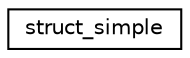 digraph G
{
  edge [fontname="Helvetica",fontsize="10",labelfontname="Helvetica",labelfontsize="10"];
  node [fontname="Helvetica",fontsize="10",shape=record];
  rankdir="LR";
  Node1 [label="struct_simple",height=0.2,width=0.4,color="black", fillcolor="white", style="filled",URL="$structstruct__simple.html"];
}
